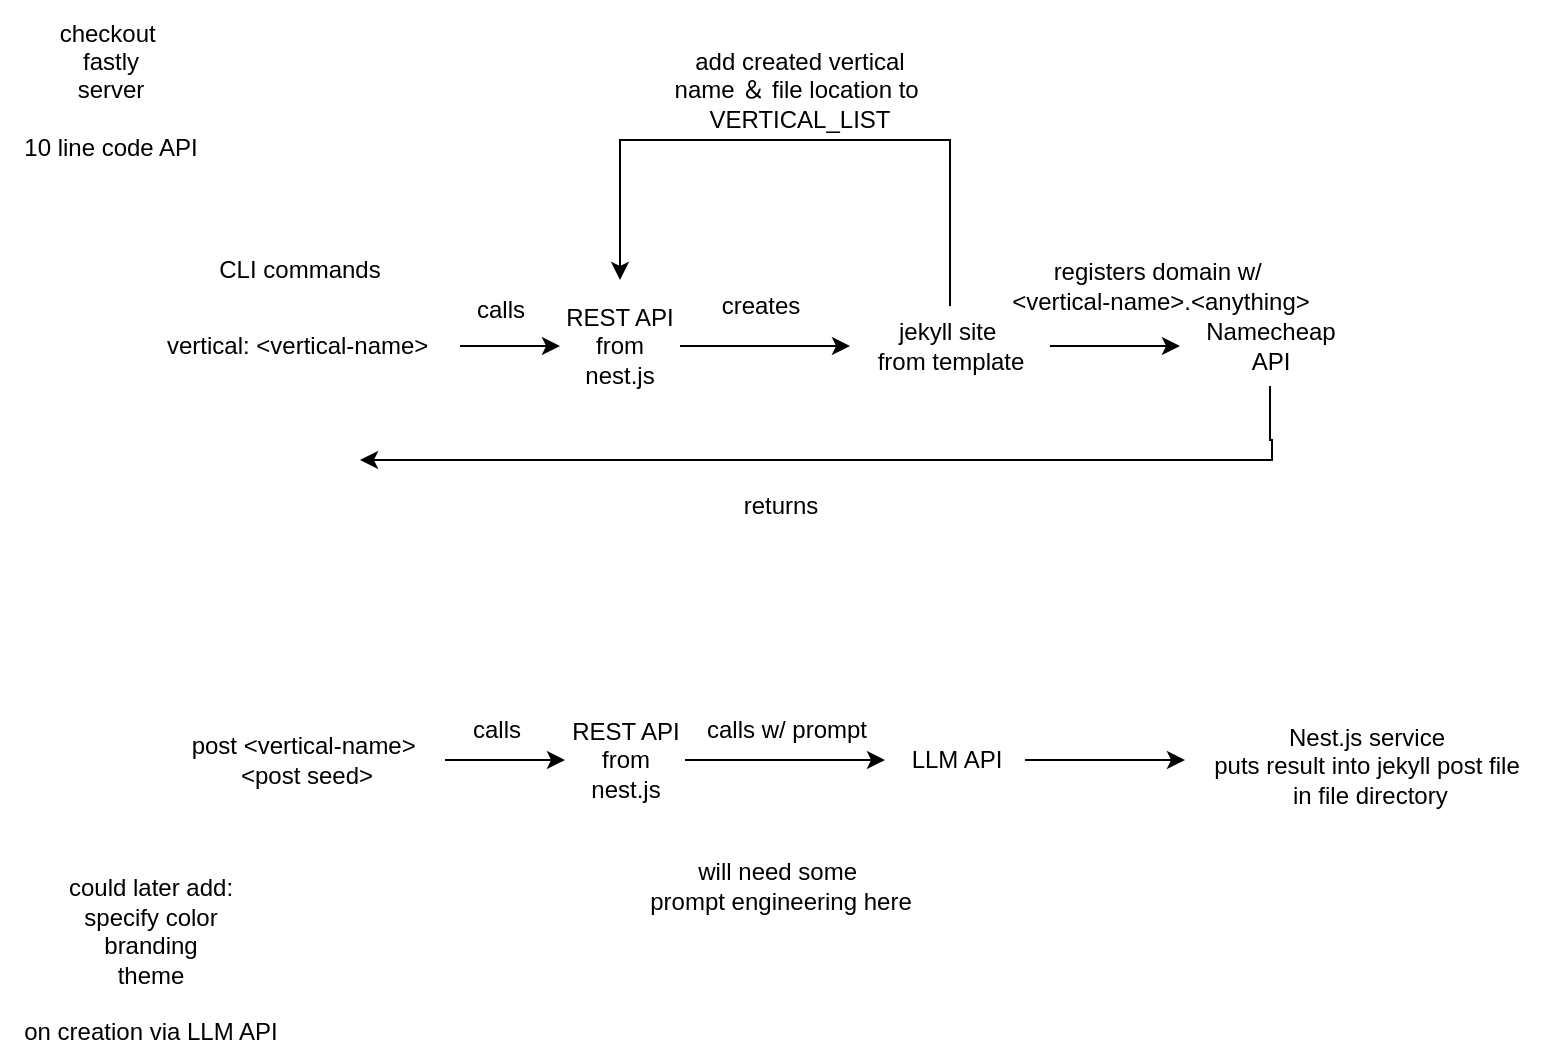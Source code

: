 <mxfile version="24.3.1" type="github">
  <diagram name="Page-1" id="zwDCBRMIQHhDR9st8Aac">
    <mxGraphModel dx="916" dy="540" grid="1" gridSize="10" guides="1" tooltips="1" connect="1" arrows="1" fold="1" page="1" pageScale="1" pageWidth="850" pageHeight="1100" math="0" shadow="0">
      <root>
        <mxCell id="0" />
        <mxCell id="1" parent="0" />
        <mxCell id="XcBPm9HKIEAwmyqkvmFW-1" value="CLI commands" style="text;html=1;align=center;verticalAlign=middle;whiteSpace=wrap;rounded=0;" vertex="1" parent="1">
          <mxGeometry x="80" y="120" width="140" height="30" as="geometry" />
        </mxCell>
        <mxCell id="XcBPm9HKIEAwmyqkvmFW-4" style="edgeStyle=orthogonalEdgeStyle;rounded=0;orthogonalLoop=1;jettySize=auto;html=1;entryX=0;entryY=0.5;entryDx=0;entryDy=0;" edge="1" parent="1" source="XcBPm9HKIEAwmyqkvmFW-2" target="XcBPm9HKIEAwmyqkvmFW-3">
          <mxGeometry relative="1" as="geometry" />
        </mxCell>
        <mxCell id="XcBPm9HKIEAwmyqkvmFW-2" value="vertical: &amp;lt;vertical-name&amp;gt;&amp;nbsp;" style="text;html=1;align=center;verticalAlign=middle;resizable=0;points=[];autosize=1;strokeColor=none;fillColor=none;" vertex="1" parent="1">
          <mxGeometry x="70" y="158" width="160" height="30" as="geometry" />
        </mxCell>
        <mxCell id="XcBPm9HKIEAwmyqkvmFW-5" style="edgeStyle=orthogonalEdgeStyle;rounded=0;orthogonalLoop=1;jettySize=auto;html=1;entryX=0;entryY=0.5;entryDx=0;entryDy=0;entryPerimeter=0;" edge="1" parent="1" source="XcBPm9HKIEAwmyqkvmFW-3" target="XcBPm9HKIEAwmyqkvmFW-6">
          <mxGeometry relative="1" as="geometry">
            <mxPoint x="390" y="173" as="targetPoint" />
          </mxGeometry>
        </mxCell>
        <mxCell id="XcBPm9HKIEAwmyqkvmFW-3" value="REST API from nest.js" style="text;html=1;align=center;verticalAlign=middle;whiteSpace=wrap;rounded=0;" vertex="1" parent="1">
          <mxGeometry x="280" y="158" width="60" height="30" as="geometry" />
        </mxCell>
        <mxCell id="XcBPm9HKIEAwmyqkvmFW-11" style="edgeStyle=orthogonalEdgeStyle;rounded=0;orthogonalLoop=1;jettySize=auto;html=1;" edge="1" parent="1" source="XcBPm9HKIEAwmyqkvmFW-6">
          <mxGeometry relative="1" as="geometry">
            <mxPoint x="310" y="140" as="targetPoint" />
            <Array as="points">
              <mxPoint x="475" y="70" />
              <mxPoint x="310" y="70" />
            </Array>
          </mxGeometry>
        </mxCell>
        <mxCell id="XcBPm9HKIEAwmyqkvmFW-25" style="edgeStyle=orthogonalEdgeStyle;rounded=0;orthogonalLoop=1;jettySize=auto;html=1;" edge="1" parent="1" source="XcBPm9HKIEAwmyqkvmFW-6">
          <mxGeometry relative="1" as="geometry">
            <mxPoint x="590" y="173" as="targetPoint" />
          </mxGeometry>
        </mxCell>
        <mxCell id="XcBPm9HKIEAwmyqkvmFW-6" value="&lt;div&gt;jekyll site&amp;nbsp;&lt;/div&gt;&lt;div&gt;from template&lt;/div&gt;" style="text;html=1;align=center;verticalAlign=middle;resizable=0;points=[];autosize=1;strokeColor=none;fillColor=none;" vertex="1" parent="1">
          <mxGeometry x="425" y="153" width="100" height="40" as="geometry" />
        </mxCell>
        <mxCell id="XcBPm9HKIEAwmyqkvmFW-13" style="edgeStyle=orthogonalEdgeStyle;rounded=0;orthogonalLoop=1;jettySize=auto;html=1;" edge="1" parent="1" source="XcBPm9HKIEAwmyqkvmFW-10">
          <mxGeometry relative="1" as="geometry">
            <mxPoint x="282.5" y="380" as="targetPoint" />
          </mxGeometry>
        </mxCell>
        <mxCell id="XcBPm9HKIEAwmyqkvmFW-10" value="post &amp;lt;vertical-name&amp;gt;&amp;nbsp;&lt;div&gt;&amp;lt;post seed&amp;gt;&lt;/div&gt;" style="text;html=1;align=center;verticalAlign=middle;resizable=0;points=[];autosize=1;strokeColor=none;fillColor=none;" vertex="1" parent="1">
          <mxGeometry x="82.5" y="360" width="140" height="40" as="geometry" />
        </mxCell>
        <mxCell id="XcBPm9HKIEAwmyqkvmFW-12" value="add created vertical name ＆ file location to&amp;nbsp;&lt;div&gt;VERTICAL_LIST&lt;/div&gt;" style="text;html=1;align=center;verticalAlign=middle;whiteSpace=wrap;rounded=0;" vertex="1" parent="1">
          <mxGeometry x="330" y="30" width="140" height="30" as="geometry" />
        </mxCell>
        <mxCell id="XcBPm9HKIEAwmyqkvmFW-21" style="edgeStyle=orthogonalEdgeStyle;rounded=0;orthogonalLoop=1;jettySize=auto;html=1;" edge="1" parent="1" source="XcBPm9HKIEAwmyqkvmFW-14" target="XcBPm9HKIEAwmyqkvmFW-15">
          <mxGeometry relative="1" as="geometry" />
        </mxCell>
        <mxCell id="XcBPm9HKIEAwmyqkvmFW-14" value="REST API from nest.js" style="text;html=1;align=center;verticalAlign=middle;whiteSpace=wrap;rounded=0;" vertex="1" parent="1">
          <mxGeometry x="282.5" y="365" width="60" height="30" as="geometry" />
        </mxCell>
        <mxCell id="XcBPm9HKIEAwmyqkvmFW-23" style="edgeStyle=orthogonalEdgeStyle;rounded=0;orthogonalLoop=1;jettySize=auto;html=1;" edge="1" parent="1" source="XcBPm9HKIEAwmyqkvmFW-15">
          <mxGeometry relative="1" as="geometry">
            <mxPoint x="592.5" y="380" as="targetPoint" />
          </mxGeometry>
        </mxCell>
        <mxCell id="XcBPm9HKIEAwmyqkvmFW-15" value="LLM API" style="text;html=1;align=center;verticalAlign=middle;resizable=0;points=[];autosize=1;strokeColor=none;fillColor=none;" vertex="1" parent="1">
          <mxGeometry x="442.5" y="365" width="70" height="30" as="geometry" />
        </mxCell>
        <mxCell id="XcBPm9HKIEAwmyqkvmFW-16" value="calls" style="text;html=1;align=center;verticalAlign=middle;resizable=0;points=[];autosize=1;strokeColor=none;fillColor=none;" vertex="1" parent="1">
          <mxGeometry x="225" y="140" width="50" height="30" as="geometry" />
        </mxCell>
        <mxCell id="XcBPm9HKIEAwmyqkvmFW-17" value="creates" style="text;html=1;align=center;verticalAlign=middle;resizable=0;points=[];autosize=1;strokeColor=none;fillColor=none;" vertex="1" parent="1">
          <mxGeometry x="350" y="138" width="60" height="30" as="geometry" />
        </mxCell>
        <mxCell id="XcBPm9HKIEAwmyqkvmFW-18" value="&lt;div&gt;could later add:&lt;/div&gt;specify color&lt;div&gt;branding&lt;/div&gt;&lt;div&gt;theme&lt;/div&gt;&lt;div&gt;&lt;br&gt;&lt;/div&gt;&lt;div&gt;on creation via LLM API&lt;/div&gt;" style="text;html=1;align=center;verticalAlign=middle;resizable=0;points=[];autosize=1;strokeColor=none;fillColor=none;" vertex="1" parent="1">
          <mxGeometry y="430" width="150" height="100" as="geometry" />
        </mxCell>
        <mxCell id="XcBPm9HKIEAwmyqkvmFW-20" value="calls" style="text;html=1;align=center;verticalAlign=middle;resizable=0;points=[];autosize=1;strokeColor=none;fillColor=none;" vertex="1" parent="1">
          <mxGeometry x="222.5" y="350" width="50" height="30" as="geometry" />
        </mxCell>
        <mxCell id="XcBPm9HKIEAwmyqkvmFW-22" value="calls w/ prompt" style="text;html=1;align=center;verticalAlign=middle;resizable=0;points=[];autosize=1;strokeColor=none;fillColor=none;" vertex="1" parent="1">
          <mxGeometry x="342.5" y="350" width="100" height="30" as="geometry" />
        </mxCell>
        <mxCell id="XcBPm9HKIEAwmyqkvmFW-24" value="Nest.js service&lt;div&gt;puts result into jekyll post file&lt;/div&gt;&lt;div&gt;&amp;nbsp;in file directory&lt;/div&gt;" style="text;html=1;align=center;verticalAlign=middle;resizable=0;points=[];autosize=1;strokeColor=none;fillColor=none;" vertex="1" parent="1">
          <mxGeometry x="592.5" y="353" width="180" height="60" as="geometry" />
        </mxCell>
        <mxCell id="XcBPm9HKIEAwmyqkvmFW-28" style="edgeStyle=orthogonalEdgeStyle;rounded=0;orthogonalLoop=1;jettySize=auto;html=1;" edge="1" parent="1" source="XcBPm9HKIEAwmyqkvmFW-26">
          <mxGeometry relative="1" as="geometry">
            <mxPoint x="180" y="230" as="targetPoint" />
            <Array as="points">
              <mxPoint x="635" y="220" />
              <mxPoint x="636" y="220" />
            </Array>
          </mxGeometry>
        </mxCell>
        <mxCell id="XcBPm9HKIEAwmyqkvmFW-26" value="Namecheap&lt;div&gt;API&lt;/div&gt;" style="text;html=1;align=center;verticalAlign=middle;resizable=0;points=[];autosize=1;strokeColor=none;fillColor=none;" vertex="1" parent="1">
          <mxGeometry x="590" y="153" width="90" height="40" as="geometry" />
        </mxCell>
        <mxCell id="XcBPm9HKIEAwmyqkvmFW-27" value="registers domain w/&amp;nbsp;&lt;div&gt;&amp;lt;vertical-name&amp;gt;.&amp;lt;anything&amp;gt;&lt;/div&gt;" style="text;html=1;align=center;verticalAlign=middle;resizable=0;points=[];autosize=1;strokeColor=none;fillColor=none;" vertex="1" parent="1">
          <mxGeometry x="495" y="123" width="170" height="40" as="geometry" />
        </mxCell>
        <mxCell id="XcBPm9HKIEAwmyqkvmFW-29" value="returns" style="text;html=1;align=center;verticalAlign=middle;resizable=0;points=[];autosize=1;strokeColor=none;fillColor=none;" vertex="1" parent="1">
          <mxGeometry x="360" y="238" width="60" height="30" as="geometry" />
        </mxCell>
        <mxCell id="XcBPm9HKIEAwmyqkvmFW-30" value="checkout&amp;nbsp;&lt;div&gt;fastly&lt;/div&gt;&lt;div&gt;server&lt;/div&gt;&lt;div&gt;&lt;br&gt;&lt;/div&gt;&lt;div&gt;10 line code API&lt;/div&gt;" style="text;html=1;align=center;verticalAlign=middle;resizable=0;points=[];autosize=1;strokeColor=none;fillColor=none;" vertex="1" parent="1">
          <mxGeometry width="110" height="90" as="geometry" />
        </mxCell>
        <mxCell id="XcBPm9HKIEAwmyqkvmFW-31" value="will need some&amp;nbsp;&lt;div&gt;prompt engineering here&lt;/div&gt;" style="text;html=1;align=center;verticalAlign=middle;resizable=0;points=[];autosize=1;strokeColor=none;fillColor=none;" vertex="1" parent="1">
          <mxGeometry x="315" y="423" width="150" height="40" as="geometry" />
        </mxCell>
      </root>
    </mxGraphModel>
  </diagram>
</mxfile>
